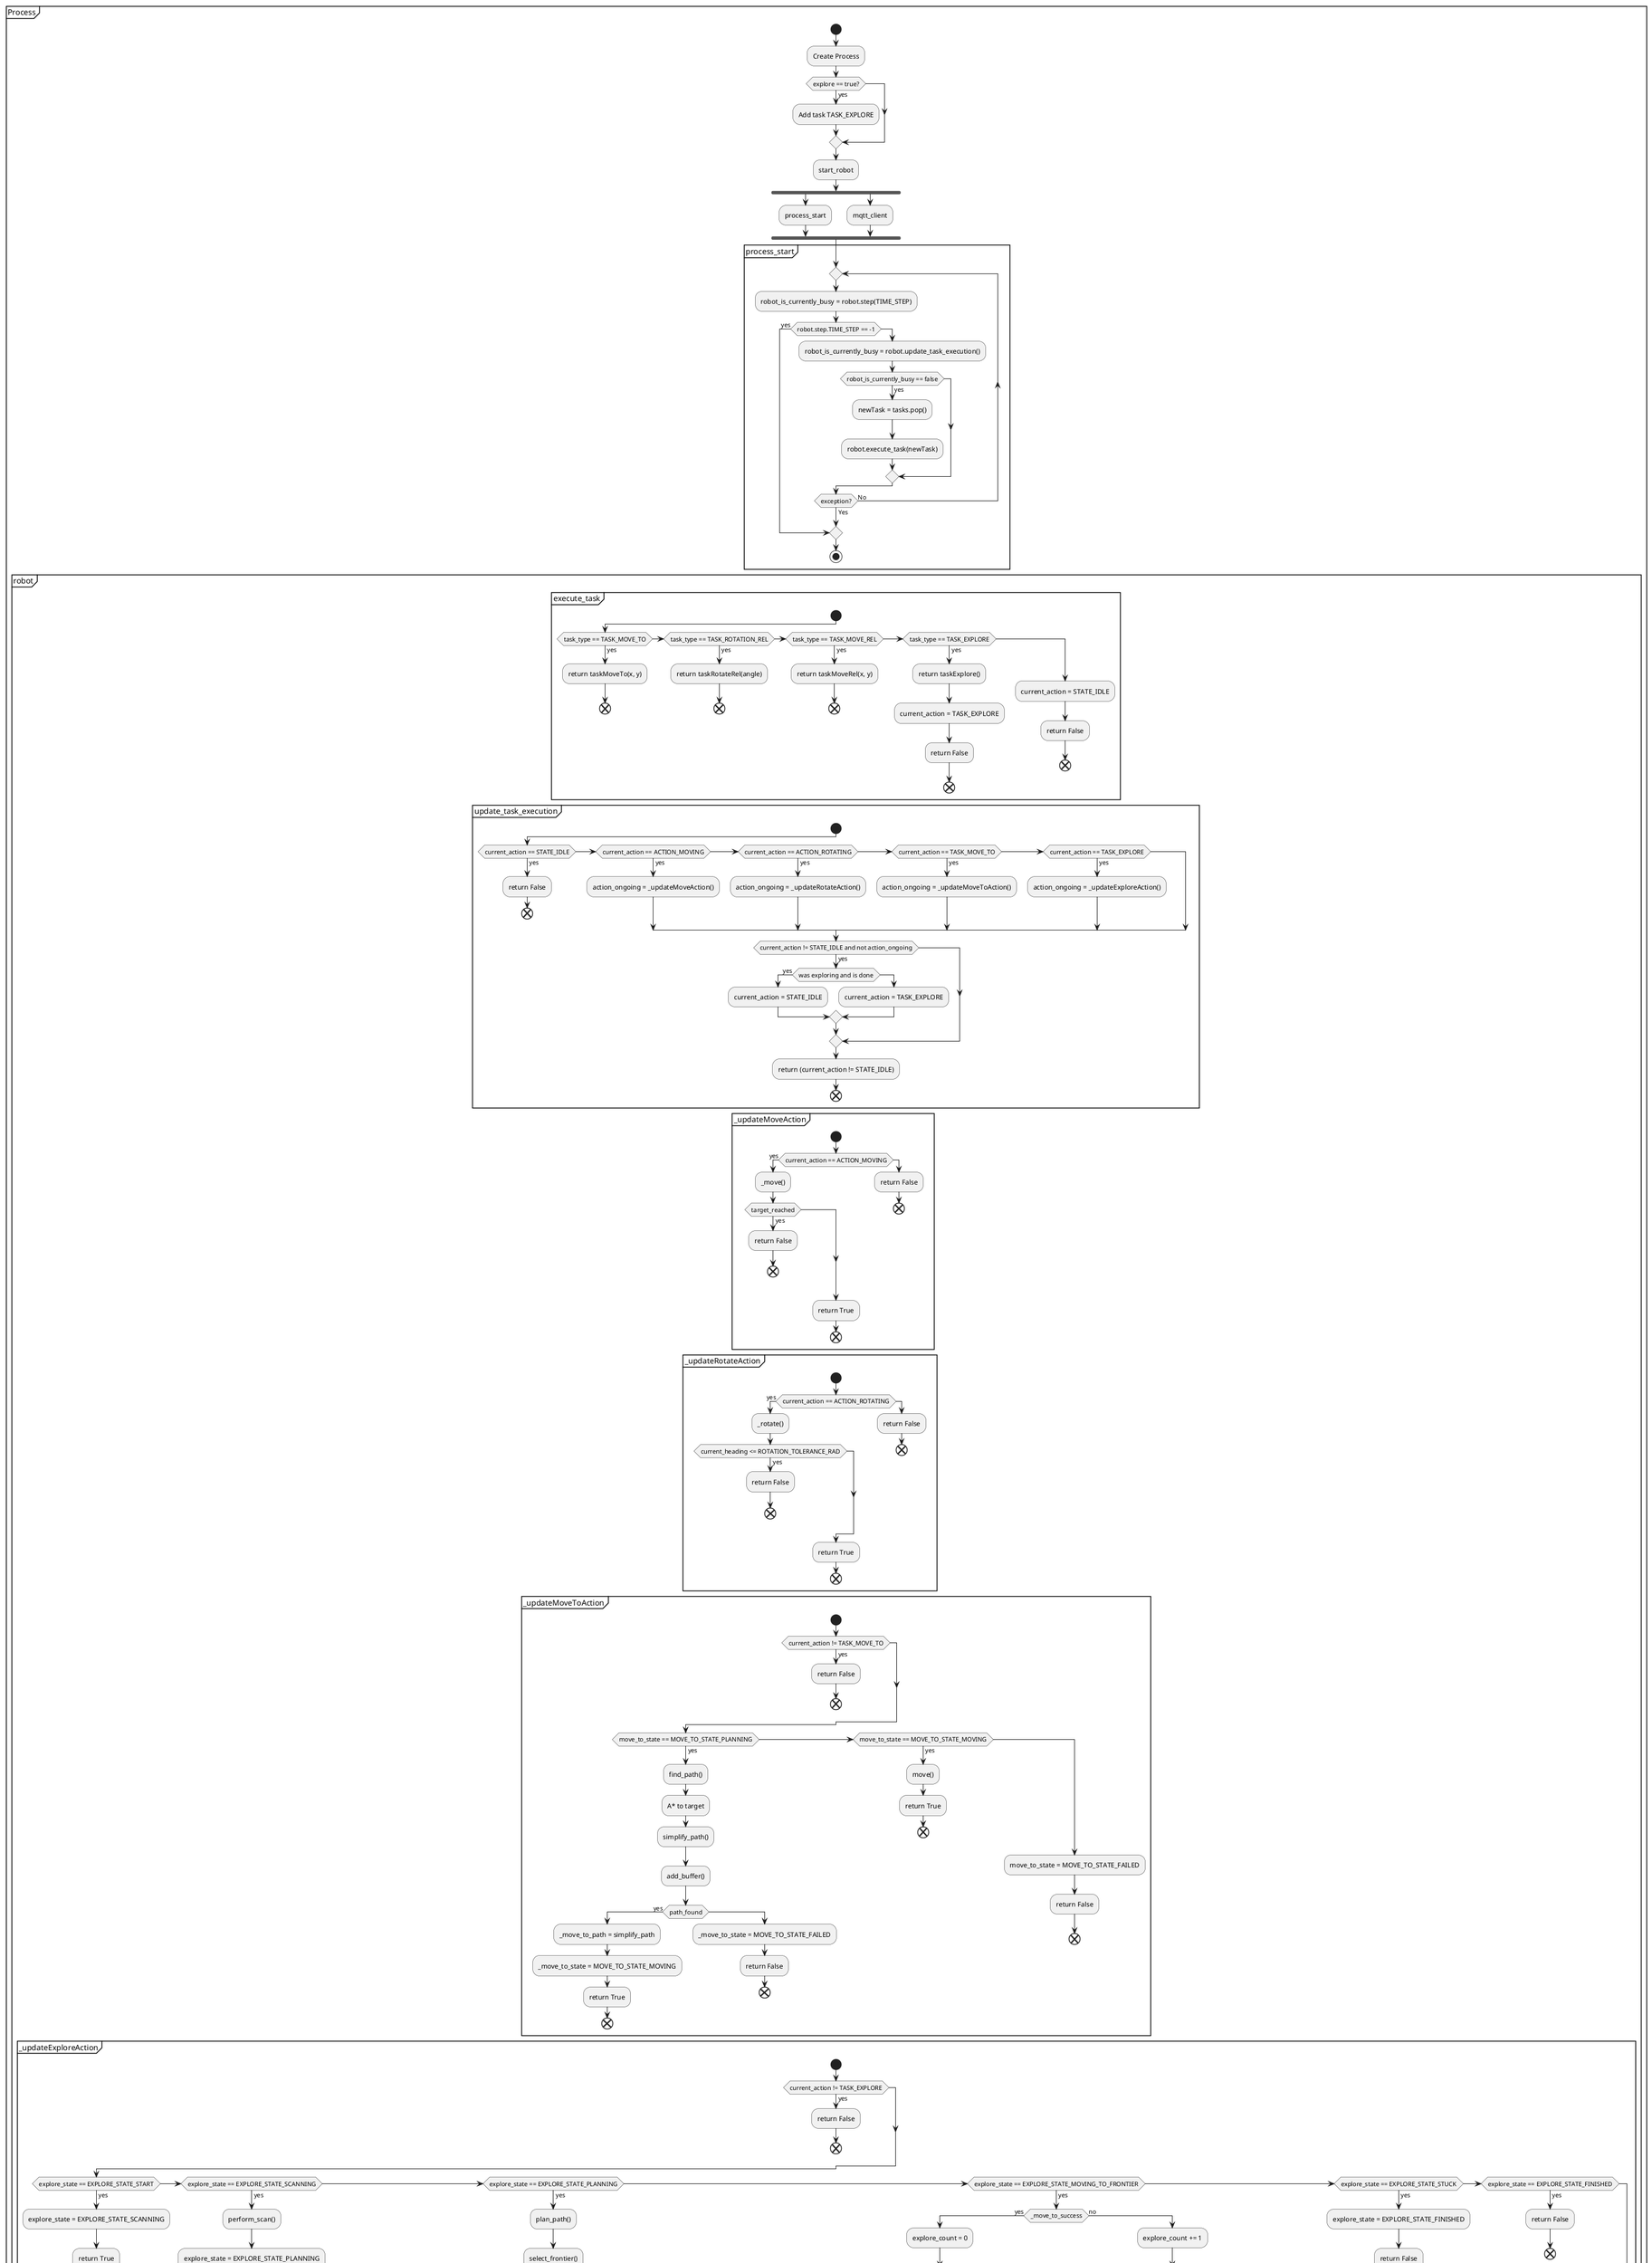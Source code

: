 @startuml state-machine

partition Process {
    start
    :Create Process;
    if (explore == true?) then (yes)
        :Add task TASK_EXPLORE;
    endif
    :start_robot;
    fork
        :process_start;
    fork again
        :mqtt_client;
    end fork

    partition process_start {
        repeat
            :robot_is_currently_busy = robot.step(TIME_STEP);
            if (robot.step.TIME_STEP == -1) then (yes)
                break
            else
                :robot_is_currently_busy = robot.update_task_execution();
                if (robot_is_currently_busy == false) then (yes)
                    :newTask = tasks.pop();
                    :robot.execute_task(newTask);
                endif
            endif
        repeat while (exception?) is (No) not (Yes)
    stop
}

partition robot {

    partition execute_task {
        start
        if (task_type == TASK_MOVE_TO) then (yes)
            :return taskMoveTo(x, y);
            end
        elseif (task_type == TASK_ROTATION_REL) then (yes)
            :return taskRotateRel(angle);
            end
        elseif (task_type == TASK_MOVE_REL) then (yes)
            :return taskMoveRel(x, y);
            end
        elseif (task_type == TASK_EXPLORE) then (yes)
            :return taskExplore();
            :current_action = TASK_EXPLORE;
            :return False;
            end
        else
            :current_action = STATE_IDLE;
            :return False;
            end
        endif
    }

    partition update_task_execution {
        start
        if (current_action == STATE_IDLE) then (yes)
            :return False;
            end
        elseif (current_action == ACTION_MOVING) then (yes)
            :action_ongoing = _updateMoveAction();
        elseif (current_action == ACTION_ROTATING) then (yes)
            :action_ongoing = _updateRotateAction();
        elseif (current_action == TASK_MOVE_TO) then (yes)
            :action_ongoing = _updateMoveToAction();
        elseif (current_action == TASK_EXPLORE) then (yes)
            :action_ongoing = _updateExploreAction();
        endif    

        if (current_action != STATE_IDLE and not action_ongoing) then (yes)
            if (was exploring and is done) then (yes)
                :current_action = STATE_IDLE;
            else
                :current_action = TASK_EXPLORE;
            endif
        endif

        :return (current_action != STATE_IDLE);
        end
    }

    partition _updateMoveAction {
        start
        if (current_action == ACTION_MOVING) then (yes)
            :_move();
            if (target_reached) then (yes)
                :return False;
                end
            endif
        else
            :return False;
            end
        endif
        :return True;
        end
    }

    partition _updateRotateAction {
        start
        if (current_action == ACTION_ROTATING) then (yes)
            :_rotate();
            if (current_heading <= ROTATION_TOLERANCE_RAD) then (yes)
                :return False;
                end
            endif
        else
            :return False;
            end
        endif
        :return True;
        end
    }

    partition _updateMoveToAction {
        start
        if (current_action != TASK_MOVE_TO) then (yes)
            :return False;
            end
        endif

        if (move_to_state == MOVE_TO_STATE_PLANNING) then (yes)
            :find_path();
            :A* to target;
            :simplify_path();
            :add_buffer();
            
            if (path_found) then (yes)
                :_move_to_path = simplify_path;
                :_move_to_state = MOVE_TO_STATE_MOVING;
                :return True;
                end
            else
                :_move_to_state = MOVE_TO_STATE_FAILED;
                :return False;
                end
            endif
        elseif (move_to_state == MOVE_TO_STATE_MOVING) then (yes)
            :move();
            :return True;
            end
        else 
            :move_to_state = MOVE_TO_STATE_FAILED;
            :return False;
            end
        endif
    }

    partition _updateExploreAction {
        start
        if (current_action != TASK_EXPLORE) then (yes)
            :return False;
            end
        endif

        if (explore_state == EXPLORE_STATE_START) then (yes)
            :explore_state = EXPLORE_STATE_SCANNING;
            :return True;
            end
        elseif (explore_state == EXPLORE_STATE_SCANNING) then (yes)
            :perform_scan();
            :explore_state = EXPLORE_STATE_PLANNING;
            :return True;
            end
        elseif (explore_state == EXPLORE_STATE_PLANNING) then (yes)
            :plan_path();
            :select_frontier();
            :find_best_candidate();
            if (selected_candidate) then (yes)
                :explore_state = EXPLORE_STATE_MOVING_TO_FRONTIER;
                :return True;
                end
            else (no)
                :explore_consecutive_pathfinding_failures += 1;
                if (explore_consecutive_pathfinding_failures >= max) then (yes)
                    :explore_state = EXPLORE_STATE_STUCK;
                else (no)
                    :explore_state = EXPLORE_STATE_SCANNING;
                endif
                :return True;
            endif
        elseif (explore_state == EXPLORE_STATE_MOVING_TO_FRONTIER) then (yes)
            if (_move_to_success) then (yes)
                :explore_count = 0;
                :explore_state = EXPLORE_STATE_SCANNING;
            else (no)
                :explore_count += 1;
                if (explore_count > MAX_EXPLORE_COUNT) then (yes)
                    :explore_state = EXPLORE_STATE_STUCK;
                else (no)
                    :explore_state = EXPLORE_STATE_PLANNING;
                endif
            endif
            :return True;
            end
        elseif (explore_state == EXPLORE_STATE_STUCK) then (yes)
            :explore_state = EXPLORE_STATE_FINISHED;
            :return False;
            end
        elseif (explore_state == EXPLORE_STATE_FINISHED) then (yes)
            :return False;
            end
        endif
    }
}

@enduml